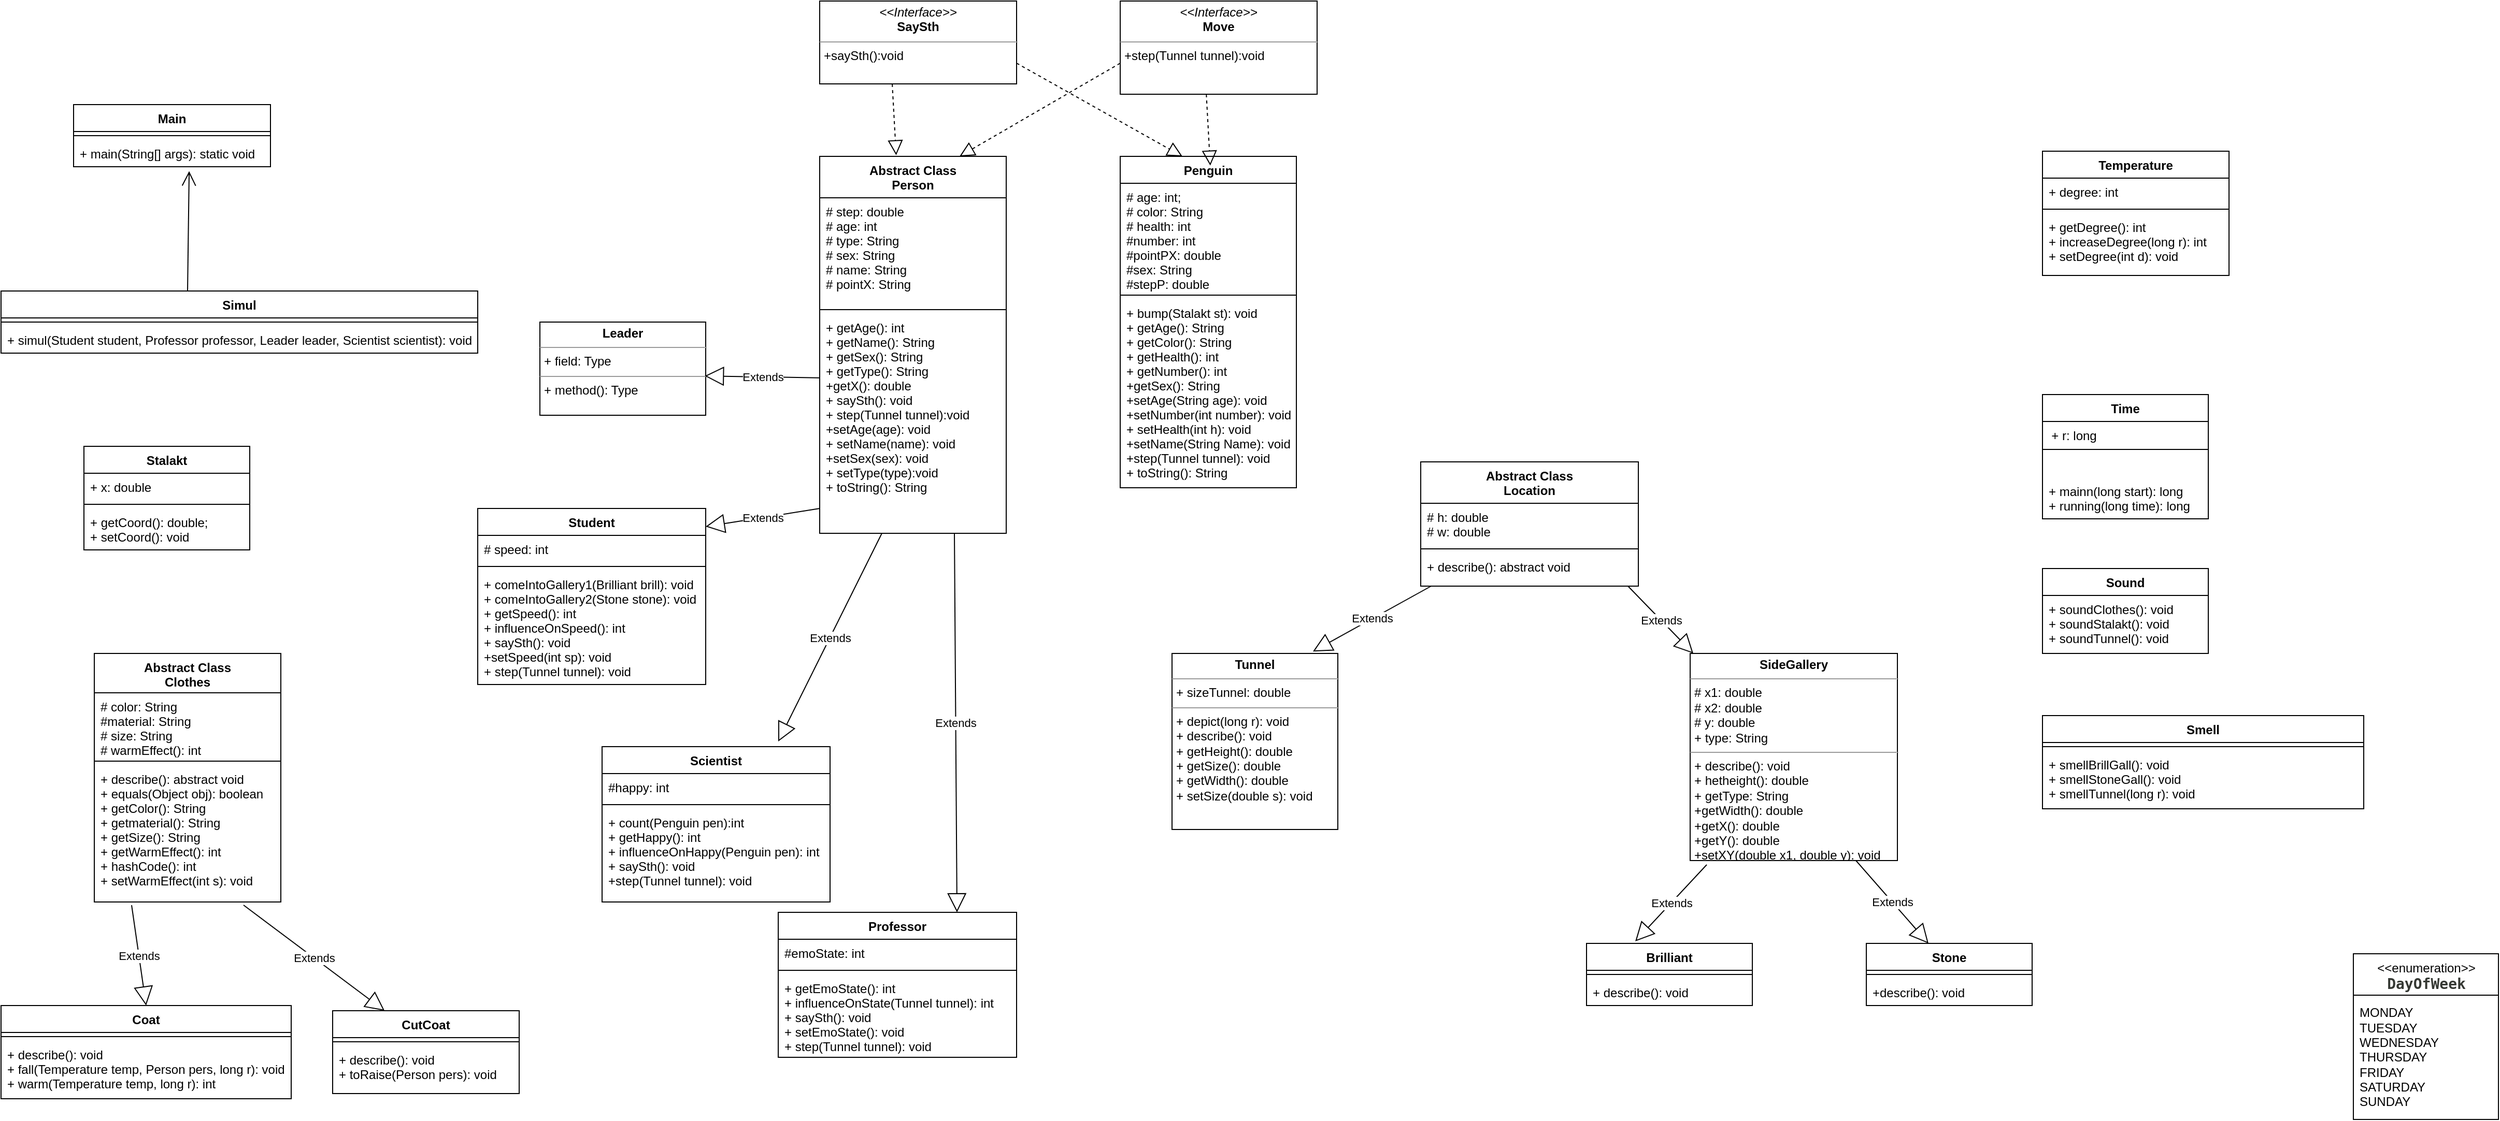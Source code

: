 <mxfile version="14.1.8" type="github">
  <diagram id="C5RBs43oDa-KdzZeNtuy" name="Page-1">
    <mxGraphModel dx="1745" dy="934" grid="1" gridSize="10" guides="1" tooltips="1" connect="1" arrows="1" fold="1" page="1" pageScale="1" pageWidth="827" pageHeight="1169" math="0" shadow="0">
      <root>
        <mxCell id="WIyWlLk6GJQsqaUBKTNV-0" />
        <mxCell id="WIyWlLk6GJQsqaUBKTNV-1" parent="WIyWlLk6GJQsqaUBKTNV-0" />
        <mxCell id="TMaaybb_ajbuhBKk-Kvd-0" value="&lt;p style=&quot;margin: 0px ; margin-top: 4px ; text-align: center&quot;&gt;&lt;i&gt;&amp;lt;&amp;lt;Interface&amp;gt;&amp;gt;&lt;/i&gt;&lt;br&gt;&lt;b&gt;Move&lt;/b&gt;&lt;/p&gt;&lt;hr size=&quot;1&quot;&gt;&lt;p style=&quot;margin: 0px ; margin-left: 4px&quot;&gt;&lt;span&gt;+step(Tunnel tunnel):void&lt;/span&gt;&lt;br&gt;&lt;/p&gt;" style="verticalAlign=top;align=left;overflow=fill;fontSize=12;fontFamily=Helvetica;html=1;" vertex="1" parent="WIyWlLk6GJQsqaUBKTNV-1">
          <mxGeometry x="1090" y="10" width="190" height="90" as="geometry" />
        </mxCell>
        <mxCell id="TMaaybb_ajbuhBKk-Kvd-1" value="&lt;p style=&quot;margin: 0px ; margin-top: 4px ; text-align: center&quot;&gt;&lt;i&gt;&amp;lt;&amp;lt;Interface&amp;gt;&amp;gt;&lt;/i&gt;&lt;br&gt;&lt;b&gt;SaySth&lt;/b&gt;&lt;/p&gt;&lt;hr size=&quot;1&quot;&gt;&lt;p style=&quot;margin: 0px ; margin-left: 4px&quot;&gt;+saySth():void&lt;/p&gt;" style="verticalAlign=top;align=left;overflow=fill;fontSize=12;fontFamily=Helvetica;html=1;" vertex="1" parent="WIyWlLk6GJQsqaUBKTNV-1">
          <mxGeometry x="800" y="10" width="190" height="80" as="geometry" />
        </mxCell>
        <mxCell id="TMaaybb_ajbuhBKk-Kvd-4" value="&lt;p style=&quot;margin: 0px ; margin-top: 4px ; text-align: center&quot;&gt;&lt;b&gt;Leader&lt;/b&gt;&lt;/p&gt;&lt;hr size=&quot;1&quot;&gt;&lt;p style=&quot;margin: 0px ; margin-left: 4px&quot;&gt;+ field: Type&lt;/p&gt;&lt;hr size=&quot;1&quot;&gt;&lt;p style=&quot;margin: 0px ; margin-left: 4px&quot;&gt;+ method(): Type&lt;/p&gt;" style="verticalAlign=top;align=left;overflow=fill;fontSize=12;fontFamily=Helvetica;html=1;" vertex="1" parent="WIyWlLk6GJQsqaUBKTNV-1">
          <mxGeometry x="530" y="320" width="160" height="90" as="geometry" />
        </mxCell>
        <mxCell id="TMaaybb_ajbuhBKk-Kvd-16" value="&lt;p style=&quot;margin: 0px ; margin-top: 4px ; text-align: center&quot;&gt;&lt;b&gt;Tunnel&lt;/b&gt;&lt;/p&gt;&lt;hr size=&quot;1&quot;&gt;&lt;p style=&quot;margin: 0px ; margin-left: 4px&quot;&gt;+ sizeTunnel: double&lt;/p&gt;&lt;hr size=&quot;1&quot;&gt;&lt;p style=&quot;margin: 0px ; margin-left: 4px&quot;&gt;+ depict(long r): void&lt;/p&gt;&lt;p style=&quot;margin: 0px ; margin-left: 4px&quot;&gt;+ describe(): void&lt;/p&gt;&lt;p style=&quot;margin: 0px ; margin-left: 4px&quot;&gt;+ getHeight(): double&lt;/p&gt;&lt;p style=&quot;margin: 0px ; margin-left: 4px&quot;&gt;+ getSize(): double&lt;/p&gt;&lt;p style=&quot;margin: 0px ; margin-left: 4px&quot;&gt;+ getWidth(): double&lt;/p&gt;&lt;p style=&quot;margin: 0px ; margin-left: 4px&quot;&gt;+ setSize(double s): void&lt;/p&gt;&lt;p style=&quot;margin: 0px ; margin-left: 4px&quot;&gt;&lt;br&gt;&lt;/p&gt;" style="verticalAlign=top;align=left;overflow=fill;fontSize=12;fontFamily=Helvetica;html=1;" vertex="1" parent="WIyWlLk6GJQsqaUBKTNV-1">
          <mxGeometry x="1140" y="640" width="160" height="170" as="geometry" />
        </mxCell>
        <mxCell id="TMaaybb_ajbuhBKk-Kvd-17" value="&lt;p style=&quot;margin: 0px ; margin-top: 4px ; text-align: center&quot;&gt;&lt;b&gt;SideGallery&lt;/b&gt;&lt;/p&gt;&lt;hr size=&quot;1&quot;&gt;&lt;p style=&quot;margin: 0px ; margin-left: 4px&quot;&gt;# x1: double&lt;br style=&quot;padding: 0px ; margin: 0px&quot;&gt;# x2: double&lt;br style=&quot;padding: 0px ; margin: 0px&quot;&gt;# y: double&lt;br style=&quot;padding: 0px ; margin: 0px&quot;&gt;+ type: String&lt;br&gt;&lt;/p&gt;&lt;hr size=&quot;1&quot;&gt;&lt;p style=&quot;margin: 0px ; margin-left: 4px&quot;&gt;+ describe(): void&lt;/p&gt;&lt;p style=&quot;margin: 0px ; margin-left: 4px&quot;&gt;+ hetheight(): double&lt;/p&gt;&lt;p style=&quot;margin: 0px ; margin-left: 4px&quot;&gt;+ getType: String&lt;/p&gt;&lt;p style=&quot;margin: 0px ; margin-left: 4px&quot;&gt;+getWidth(): double&lt;/p&gt;&lt;p style=&quot;margin: 0px ; margin-left: 4px&quot;&gt;+getX(): double&lt;/p&gt;&lt;p style=&quot;margin: 0px ; margin-left: 4px&quot;&gt;+getY(): double&lt;/p&gt;&lt;p style=&quot;margin: 0px ; margin-left: 4px&quot;&gt;+setXY(double x1, double y): void&lt;/p&gt;" style="verticalAlign=top;align=left;overflow=fill;fontSize=12;fontFamily=Helvetica;html=1;" vertex="1" parent="WIyWlLk6GJQsqaUBKTNV-1">
          <mxGeometry x="1640" y="640" width="200" height="200" as="geometry" />
        </mxCell>
        <mxCell id="TMaaybb_ajbuhBKk-Kvd-28" value="&amp;lt;&amp;lt;enumeration&amp;gt;&amp;gt;&lt;br&gt;&lt;span style=&quot;background-color: rgb(255 , 255 , 255) ; color: rgb(53 , 56 , 51) ; font-family: &amp;#34;dejavu sans mono&amp;#34; , monospace ; font-size: 14px ; font-weight: bold ; text-align: left&quot;&gt;DayOfWeek&lt;/span&gt;" style="swimlane;fontStyle=0;align=center;verticalAlign=top;childLayout=stackLayout;horizontal=1;startSize=40;horizontalStack=0;resizeParent=1;resizeParentMax=0;resizeLast=0;collapsible=0;marginBottom=0;html=1;" vertex="1" parent="WIyWlLk6GJQsqaUBKTNV-1">
          <mxGeometry x="2280" y="930" width="140" height="160" as="geometry" />
        </mxCell>
        <mxCell id="TMaaybb_ajbuhBKk-Kvd-29" value="MONDAY&lt;br&gt;TUESDAY&lt;br&gt;WEDNESDAY&lt;br&gt;THURSDAY&lt;br&gt;FRIDAY&lt;br&gt;SATURDAY&lt;br&gt;SUNDAY" style="text;html=1;strokeColor=none;fillColor=none;align=left;verticalAlign=middle;spacingLeft=4;spacingRight=4;overflow=hidden;rotatable=0;points=[[0,0.5],[1,0.5]];portConstraint=eastwest;" vertex="1" parent="TMaaybb_ajbuhBKk-Kvd-28">
          <mxGeometry y="40" width="140" height="120" as="geometry" />
        </mxCell>
        <mxCell id="TMaaybb_ajbuhBKk-Kvd-30" value="Temperature" style="swimlane;fontStyle=1;align=center;verticalAlign=top;childLayout=stackLayout;horizontal=1;startSize=26;horizontalStack=0;resizeParent=1;resizeParentMax=0;resizeLast=0;collapsible=1;marginBottom=0;" vertex="1" parent="WIyWlLk6GJQsqaUBKTNV-1">
          <mxGeometry x="1980" y="155" width="180" height="120" as="geometry" />
        </mxCell>
        <mxCell id="TMaaybb_ajbuhBKk-Kvd-31" value="+ degree: int" style="text;strokeColor=none;fillColor=none;align=left;verticalAlign=top;spacingLeft=4;spacingRight=4;overflow=hidden;rotatable=0;points=[[0,0.5],[1,0.5]];portConstraint=eastwest;" vertex="1" parent="TMaaybb_ajbuhBKk-Kvd-30">
          <mxGeometry y="26" width="180" height="26" as="geometry" />
        </mxCell>
        <mxCell id="TMaaybb_ajbuhBKk-Kvd-32" value="" style="line;strokeWidth=1;fillColor=none;align=left;verticalAlign=middle;spacingTop=-1;spacingLeft=3;spacingRight=3;rotatable=0;labelPosition=right;points=[];portConstraint=eastwest;" vertex="1" parent="TMaaybb_ajbuhBKk-Kvd-30">
          <mxGeometry y="52" width="180" height="8" as="geometry" />
        </mxCell>
        <mxCell id="TMaaybb_ajbuhBKk-Kvd-33" value="+ getDegree(): int&#xa;+ increaseDegree(long r): int&#xa;+ setDegree(int d): void" style="text;strokeColor=none;fillColor=none;align=left;verticalAlign=top;spacingLeft=4;spacingRight=4;overflow=hidden;rotatable=0;points=[[0,0.5],[1,0.5]];portConstraint=eastwest;" vertex="1" parent="TMaaybb_ajbuhBKk-Kvd-30">
          <mxGeometry y="60" width="180" height="60" as="geometry" />
        </mxCell>
        <mxCell id="TMaaybb_ajbuhBKk-Kvd-34" value="Time" style="swimlane;fontStyle=1;align=center;verticalAlign=top;childLayout=stackLayout;horizontal=1;startSize=26;horizontalStack=0;resizeParent=1;resizeParentMax=0;resizeLast=0;collapsible=1;marginBottom=0;" vertex="1" parent="WIyWlLk6GJQsqaUBKTNV-1">
          <mxGeometry x="1980" y="390" width="160" height="120" as="geometry" />
        </mxCell>
        <mxCell id="TMaaybb_ajbuhBKk-Kvd-35" value="" style="line;strokeWidth=1;fillColor=none;align=left;verticalAlign=middle;spacingTop=-1;spacingLeft=3;spacingRight=3;rotatable=0;labelPosition=right;points=[];portConstraint=eastwest;" vertex="1" parent="TMaaybb_ajbuhBKk-Kvd-34">
          <mxGeometry y="26" width="160" height="54" as="geometry" />
        </mxCell>
        <mxCell id="TMaaybb_ajbuhBKk-Kvd-36" value="+ mainn(long start): long&#xa;+ running(long time): long" style="text;strokeColor=none;fillColor=none;align=left;verticalAlign=top;spacingLeft=4;spacingRight=4;overflow=hidden;rotatable=0;points=[[0,0.5],[1,0.5]];portConstraint=eastwest;" vertex="1" parent="TMaaybb_ajbuhBKk-Kvd-34">
          <mxGeometry y="80" width="160" height="40" as="geometry" />
        </mxCell>
        <mxCell id="TMaaybb_ajbuhBKk-Kvd-37" value="+ r: long" style="text;html=1;align=center;verticalAlign=middle;resizable=0;points=[];autosize=1;" vertex="1" parent="WIyWlLk6GJQsqaUBKTNV-1">
          <mxGeometry x="1980" y="420" width="60" height="20" as="geometry" />
        </mxCell>
        <mxCell id="TMaaybb_ajbuhBKk-Kvd-38" value="Sound" style="swimlane;fontStyle=1;align=center;verticalAlign=top;childLayout=stackLayout;horizontal=1;startSize=26;horizontalStack=0;resizeParent=1;resizeParentMax=0;resizeLast=0;collapsible=1;marginBottom=0;" vertex="1" parent="WIyWlLk6GJQsqaUBKTNV-1">
          <mxGeometry x="1980" y="558" width="160" height="82" as="geometry" />
        </mxCell>
        <mxCell id="TMaaybb_ajbuhBKk-Kvd-39" value="+ soundClothes(): void&#xa;+ soundStalakt(): void&#xa;+ soundTunnel(): void" style="text;strokeColor=none;fillColor=none;align=left;verticalAlign=top;spacingLeft=4;spacingRight=4;overflow=hidden;rotatable=0;points=[[0,0.5],[1,0.5]];portConstraint=eastwest;" vertex="1" parent="TMaaybb_ajbuhBKk-Kvd-38">
          <mxGeometry y="26" width="160" height="56" as="geometry" />
        </mxCell>
        <mxCell id="TMaaybb_ajbuhBKk-Kvd-40" value="Smell" style="swimlane;fontStyle=1;align=center;verticalAlign=top;childLayout=stackLayout;horizontal=1;startSize=26;horizontalStack=0;resizeParent=1;resizeParentMax=0;resizeLast=0;collapsible=1;marginBottom=0;" vertex="1" parent="WIyWlLk6GJQsqaUBKTNV-1">
          <mxGeometry x="1980" y="700" width="310" height="90" as="geometry" />
        </mxCell>
        <mxCell id="TMaaybb_ajbuhBKk-Kvd-41" value="" style="line;strokeWidth=1;fillColor=none;align=left;verticalAlign=middle;spacingTop=-1;spacingLeft=3;spacingRight=3;rotatable=0;labelPosition=right;points=[];portConstraint=eastwest;" vertex="1" parent="TMaaybb_ajbuhBKk-Kvd-40">
          <mxGeometry y="26" width="310" height="8" as="geometry" />
        </mxCell>
        <mxCell id="TMaaybb_ajbuhBKk-Kvd-42" value="+ smellBrillGall(): void&#xa;+ smellStoneGall(): void&#xa;+ smellTunnel(long r): void" style="text;strokeColor=none;fillColor=none;align=left;verticalAlign=top;spacingLeft=4;spacingRight=4;overflow=hidden;rotatable=0;points=[[0,0.5],[1,0.5]];portConstraint=eastwest;" vertex="1" parent="TMaaybb_ajbuhBKk-Kvd-40">
          <mxGeometry y="34" width="310" height="56" as="geometry" />
        </mxCell>
        <mxCell id="TMaaybb_ajbuhBKk-Kvd-43" value="Main" style="swimlane;fontStyle=1;align=center;verticalAlign=top;childLayout=stackLayout;horizontal=1;startSize=26;horizontalStack=0;resizeParent=1;resizeParentMax=0;resizeLast=0;collapsible=1;marginBottom=0;" vertex="1" parent="WIyWlLk6GJQsqaUBKTNV-1">
          <mxGeometry x="80" y="110" width="190" height="60" as="geometry" />
        </mxCell>
        <mxCell id="TMaaybb_ajbuhBKk-Kvd-44" value="" style="line;strokeWidth=1;fillColor=none;align=left;verticalAlign=middle;spacingTop=-1;spacingLeft=3;spacingRight=3;rotatable=0;labelPosition=right;points=[];portConstraint=eastwest;" vertex="1" parent="TMaaybb_ajbuhBKk-Kvd-43">
          <mxGeometry y="26" width="190" height="8" as="geometry" />
        </mxCell>
        <mxCell id="TMaaybb_ajbuhBKk-Kvd-45" value="+ main(String[] args): static void" style="text;strokeColor=none;fillColor=none;align=left;verticalAlign=top;spacingLeft=4;spacingRight=4;overflow=hidden;rotatable=0;points=[[0,0.5],[1,0.5]];portConstraint=eastwest;" vertex="1" parent="TMaaybb_ajbuhBKk-Kvd-43">
          <mxGeometry y="34" width="190" height="26" as="geometry" />
        </mxCell>
        <mxCell id="TMaaybb_ajbuhBKk-Kvd-58" value="Abstract Class&#xa;Clothes" style="swimlane;fontStyle=1;align=center;verticalAlign=top;childLayout=stackLayout;horizontal=1;startSize=38;horizontalStack=0;resizeParent=1;resizeParentMax=0;resizeLast=0;collapsible=1;marginBottom=0;" vertex="1" parent="WIyWlLk6GJQsqaUBKTNV-1">
          <mxGeometry x="100" y="640" width="180" height="240" as="geometry" />
        </mxCell>
        <mxCell id="TMaaybb_ajbuhBKk-Kvd-59" value="# color: String&#xa;#material: String&#xa;# size: String&#xa;# warmEffect(): int" style="text;strokeColor=none;fillColor=none;align=left;verticalAlign=top;spacingLeft=4;spacingRight=4;overflow=hidden;rotatable=0;points=[[0,0.5],[1,0.5]];portConstraint=eastwest;" vertex="1" parent="TMaaybb_ajbuhBKk-Kvd-58">
          <mxGeometry y="38" width="180" height="62" as="geometry" />
        </mxCell>
        <mxCell id="TMaaybb_ajbuhBKk-Kvd-60" value="" style="line;strokeWidth=1;fillColor=none;align=left;verticalAlign=middle;spacingTop=-1;spacingLeft=3;spacingRight=3;rotatable=0;labelPosition=right;points=[];portConstraint=eastwest;" vertex="1" parent="TMaaybb_ajbuhBKk-Kvd-58">
          <mxGeometry y="100" width="180" height="8" as="geometry" />
        </mxCell>
        <mxCell id="TMaaybb_ajbuhBKk-Kvd-61" value="+ describe(): abstract void&#xa;+ equals(Object obj): boolean&#xa;+ getColor(): String&#xa;+ getmaterial(): String&#xa;+ getSize(): String&#xa;+ getWarmEffect(): int&#xa;+ hashCode(): int&#xa;+ setWarmEffect(int s): void" style="text;strokeColor=none;fillColor=none;align=left;verticalAlign=top;spacingLeft=4;spacingRight=4;overflow=hidden;rotatable=0;points=[[0,0.5],[1,0.5]];portConstraint=eastwest;" vertex="1" parent="TMaaybb_ajbuhBKk-Kvd-58">
          <mxGeometry y="108" width="180" height="132" as="geometry" />
        </mxCell>
        <mxCell id="TMaaybb_ajbuhBKk-Kvd-63" value="Coat" style="swimlane;fontStyle=1;align=center;verticalAlign=top;childLayout=stackLayout;horizontal=1;startSize=26;horizontalStack=0;resizeParent=1;resizeParentMax=0;resizeLast=0;collapsible=1;marginBottom=0;" vertex="1" parent="WIyWlLk6GJQsqaUBKTNV-1">
          <mxGeometry x="10" y="980" width="280" height="90" as="geometry" />
        </mxCell>
        <mxCell id="TMaaybb_ajbuhBKk-Kvd-64" value="" style="line;strokeWidth=1;fillColor=none;align=left;verticalAlign=middle;spacingTop=-1;spacingLeft=3;spacingRight=3;rotatable=0;labelPosition=right;points=[];portConstraint=eastwest;" vertex="1" parent="TMaaybb_ajbuhBKk-Kvd-63">
          <mxGeometry y="26" width="280" height="8" as="geometry" />
        </mxCell>
        <mxCell id="TMaaybb_ajbuhBKk-Kvd-65" value="+ describe(): void&#xa;+ fall(Temperature temp, Person pers, long r): void&#xa;+ warm(Temperature temp, long r): int" style="text;strokeColor=none;fillColor=none;align=left;verticalAlign=top;spacingLeft=4;spacingRight=4;overflow=hidden;rotatable=0;points=[[0,0.5],[1,0.5]];portConstraint=eastwest;" vertex="1" parent="TMaaybb_ajbuhBKk-Kvd-63">
          <mxGeometry y="34" width="280" height="56" as="geometry" />
        </mxCell>
        <mxCell id="TMaaybb_ajbuhBKk-Kvd-66" value="CutCoat" style="swimlane;fontStyle=1;align=center;verticalAlign=top;childLayout=stackLayout;horizontal=1;startSize=26;horizontalStack=0;resizeParent=1;resizeParentMax=0;resizeLast=0;collapsible=1;marginBottom=0;" vertex="1" parent="WIyWlLk6GJQsqaUBKTNV-1">
          <mxGeometry x="330" y="985" width="180" height="80" as="geometry" />
        </mxCell>
        <mxCell id="TMaaybb_ajbuhBKk-Kvd-67" value="" style="line;strokeWidth=1;fillColor=none;align=left;verticalAlign=middle;spacingTop=-1;spacingLeft=3;spacingRight=3;rotatable=0;labelPosition=right;points=[];portConstraint=eastwest;" vertex="1" parent="TMaaybb_ajbuhBKk-Kvd-66">
          <mxGeometry y="26" width="180" height="8" as="geometry" />
        </mxCell>
        <mxCell id="TMaaybb_ajbuhBKk-Kvd-68" value="+ describe(): void&#xa;+ toRaise(Person pers): void" style="text;strokeColor=none;fillColor=none;align=left;verticalAlign=top;spacingLeft=4;spacingRight=4;overflow=hidden;rotatable=0;points=[[0,0.5],[1,0.5]];portConstraint=eastwest;" vertex="1" parent="TMaaybb_ajbuhBKk-Kvd-66">
          <mxGeometry y="34" width="180" height="46" as="geometry" />
        </mxCell>
        <mxCell id="TMaaybb_ajbuhBKk-Kvd-69" value="Extends" style="endArrow=block;endSize=16;endFill=0;html=1;entryX=0.897;entryY=0.004;entryDx=0;entryDy=0;entryPerimeter=0;exitX=0.8;exitY=1.023;exitDx=0;exitDy=0;exitPerimeter=0;" edge="1" parent="WIyWlLk6GJQsqaUBKTNV-1" source="TMaaybb_ajbuhBKk-Kvd-61">
          <mxGeometry width="160" relative="1" as="geometry">
            <mxPoint x="380" y="894.64" as="sourcePoint" />
            <mxPoint x="380.13" y="985" as="targetPoint" />
          </mxGeometry>
        </mxCell>
        <mxCell id="TMaaybb_ajbuhBKk-Kvd-62" value="Extends" style="endArrow=block;endSize=16;endFill=0;html=1;entryX=0.5;entryY=0;entryDx=0;entryDy=0;exitX=0.2;exitY=1.023;exitDx=0;exitDy=0;exitPerimeter=0;" edge="1" parent="WIyWlLk6GJQsqaUBKTNV-1" target="TMaaybb_ajbuhBKk-Kvd-63" source="TMaaybb_ajbuhBKk-Kvd-61">
          <mxGeometry width="160" relative="1" as="geometry">
            <mxPoint x="120" y="880" as="sourcePoint" />
            <mxPoint x="280" y="880" as="targetPoint" />
            <Array as="points" />
          </mxGeometry>
        </mxCell>
        <mxCell id="TMaaybb_ajbuhBKk-Kvd-70" value="Abstract Class&#xa;Location" style="swimlane;fontStyle=1;align=center;verticalAlign=top;childLayout=stackLayout;horizontal=1;startSize=40;horizontalStack=0;resizeParent=1;resizeParentMax=0;resizeLast=0;collapsible=1;marginBottom=0;" vertex="1" parent="WIyWlLk6GJQsqaUBKTNV-1">
          <mxGeometry x="1380" y="455" width="210" height="120" as="geometry" />
        </mxCell>
        <mxCell id="TMaaybb_ajbuhBKk-Kvd-71" value="# h: double&#xa;# w: double" style="text;strokeColor=none;fillColor=none;align=left;verticalAlign=top;spacingLeft=4;spacingRight=4;overflow=hidden;rotatable=0;points=[[0,0.5],[1,0.5]];portConstraint=eastwest;" vertex="1" parent="TMaaybb_ajbuhBKk-Kvd-70">
          <mxGeometry y="40" width="210" height="40" as="geometry" />
        </mxCell>
        <mxCell id="TMaaybb_ajbuhBKk-Kvd-72" value="" style="line;strokeWidth=1;fillColor=none;align=left;verticalAlign=middle;spacingTop=-1;spacingLeft=3;spacingRight=3;rotatable=0;labelPosition=right;points=[];portConstraint=eastwest;" vertex="1" parent="TMaaybb_ajbuhBKk-Kvd-70">
          <mxGeometry y="80" width="210" height="8" as="geometry" />
        </mxCell>
        <mxCell id="TMaaybb_ajbuhBKk-Kvd-73" value="+ describe(): abstract void&#xa;" style="text;strokeColor=none;fillColor=none;align=left;verticalAlign=top;spacingLeft=4;spacingRight=4;overflow=hidden;rotatable=0;points=[[0,0.5],[1,0.5]];portConstraint=eastwest;" vertex="1" parent="TMaaybb_ajbuhBKk-Kvd-70">
          <mxGeometry y="88" width="210" height="32" as="geometry" />
        </mxCell>
        <mxCell id="TMaaybb_ajbuhBKk-Kvd-75" value="Extends" style="endArrow=block;endSize=16;endFill=0;html=1;" edge="1" parent="WIyWlLk6GJQsqaUBKTNV-1" target="TMaaybb_ajbuhBKk-Kvd-17">
          <mxGeometry width="160" relative="1" as="geometry">
            <mxPoint x="1580" y="575.0" as="sourcePoint" />
            <mxPoint x="1640" y="691.67" as="targetPoint" />
          </mxGeometry>
        </mxCell>
        <mxCell id="TMaaybb_ajbuhBKk-Kvd-74" value="Extends" style="endArrow=block;endSize=16;endFill=0;html=1;entryX=0.85;entryY=-0.011;entryDx=0;entryDy=0;entryPerimeter=0;" edge="1" parent="WIyWlLk6GJQsqaUBKTNV-1" target="TMaaybb_ajbuhBKk-Kvd-16">
          <mxGeometry width="160" relative="1" as="geometry">
            <mxPoint x="1390" y="575" as="sourcePoint" />
            <mxPoint x="1390" y="716.67" as="targetPoint" />
          </mxGeometry>
        </mxCell>
        <mxCell id="TMaaybb_ajbuhBKk-Kvd-80" value="Stone" style="swimlane;fontStyle=1;align=center;verticalAlign=top;childLayout=stackLayout;horizontal=1;startSize=26;horizontalStack=0;resizeParent=1;resizeParentMax=0;resizeLast=0;collapsible=1;marginBottom=0;" vertex="1" parent="WIyWlLk6GJQsqaUBKTNV-1">
          <mxGeometry x="1810" y="920" width="160" height="60" as="geometry" />
        </mxCell>
        <mxCell id="TMaaybb_ajbuhBKk-Kvd-81" value="" style="line;strokeWidth=1;fillColor=none;align=left;verticalAlign=middle;spacingTop=-1;spacingLeft=3;spacingRight=3;rotatable=0;labelPosition=right;points=[];portConstraint=eastwest;" vertex="1" parent="TMaaybb_ajbuhBKk-Kvd-80">
          <mxGeometry y="26" width="160" height="8" as="geometry" />
        </mxCell>
        <mxCell id="TMaaybb_ajbuhBKk-Kvd-82" value="+describe(): void" style="text;strokeColor=none;fillColor=none;align=left;verticalAlign=top;spacingLeft=4;spacingRight=4;overflow=hidden;rotatable=0;points=[[0,0.5],[1,0.5]];portConstraint=eastwest;" vertex="1" parent="TMaaybb_ajbuhBKk-Kvd-80">
          <mxGeometry y="34" width="160" height="26" as="geometry" />
        </mxCell>
        <mxCell id="TMaaybb_ajbuhBKk-Kvd-83" value="Brilliant" style="swimlane;fontStyle=1;align=center;verticalAlign=top;childLayout=stackLayout;horizontal=1;startSize=26;horizontalStack=0;resizeParent=1;resizeParentMax=0;resizeLast=0;collapsible=1;marginBottom=0;" vertex="1" parent="WIyWlLk6GJQsqaUBKTNV-1">
          <mxGeometry x="1540" y="920" width="160" height="60" as="geometry" />
        </mxCell>
        <mxCell id="TMaaybb_ajbuhBKk-Kvd-84" value="" style="line;strokeWidth=1;fillColor=none;align=left;verticalAlign=middle;spacingTop=-1;spacingLeft=3;spacingRight=3;rotatable=0;labelPosition=right;points=[];portConstraint=eastwest;" vertex="1" parent="TMaaybb_ajbuhBKk-Kvd-83">
          <mxGeometry y="26" width="160" height="8" as="geometry" />
        </mxCell>
        <mxCell id="TMaaybb_ajbuhBKk-Kvd-85" value="+ describe(): void" style="text;strokeColor=none;fillColor=none;align=left;verticalAlign=top;spacingLeft=4;spacingRight=4;overflow=hidden;rotatable=0;points=[[0,0.5],[1,0.5]];portConstraint=eastwest;" vertex="1" parent="TMaaybb_ajbuhBKk-Kvd-83">
          <mxGeometry y="34" width="160" height="26" as="geometry" />
        </mxCell>
        <mxCell id="TMaaybb_ajbuhBKk-Kvd-86" value="Extends" style="endArrow=block;endSize=16;endFill=0;html=1;entryX=0.375;entryY=0;entryDx=0;entryDy=0;entryPerimeter=0;" edge="1" parent="WIyWlLk6GJQsqaUBKTNV-1" target="TMaaybb_ajbuhBKk-Kvd-80">
          <mxGeometry width="160" relative="1" as="geometry">
            <mxPoint x="1800" y="840" as="sourcePoint" />
            <mxPoint x="1863.03" y="905" as="targetPoint" />
          </mxGeometry>
        </mxCell>
        <mxCell id="TMaaybb_ajbuhBKk-Kvd-87" value="Extends" style="endArrow=block;endSize=16;endFill=0;html=1;entryX=0.294;entryY=-0.033;entryDx=0;entryDy=0;entryPerimeter=0;exitX=0.08;exitY=1.02;exitDx=0;exitDy=0;exitPerimeter=0;" edge="1" parent="WIyWlLk6GJQsqaUBKTNV-1" source="TMaaybb_ajbuhBKk-Kvd-17" target="TMaaybb_ajbuhBKk-Kvd-83">
          <mxGeometry width="160" relative="1" as="geometry">
            <mxPoint x="1694" y="840" as="sourcePoint" />
            <mxPoint x="1580" y="903.13" as="targetPoint" />
          </mxGeometry>
        </mxCell>
        <mxCell id="TMaaybb_ajbuhBKk-Kvd-88" value="Stalakt" style="swimlane;fontStyle=1;align=center;verticalAlign=top;childLayout=stackLayout;horizontal=1;startSize=26;horizontalStack=0;resizeParent=1;resizeParentMax=0;resizeLast=0;collapsible=1;marginBottom=0;" vertex="1" parent="WIyWlLk6GJQsqaUBKTNV-1">
          <mxGeometry x="90" y="440" width="160" height="100" as="geometry" />
        </mxCell>
        <mxCell id="TMaaybb_ajbuhBKk-Kvd-89" value="+ x: double" style="text;strokeColor=none;fillColor=none;align=left;verticalAlign=top;spacingLeft=4;spacingRight=4;overflow=hidden;rotatable=0;points=[[0,0.5],[1,0.5]];portConstraint=eastwest;" vertex="1" parent="TMaaybb_ajbuhBKk-Kvd-88">
          <mxGeometry y="26" width="160" height="26" as="geometry" />
        </mxCell>
        <mxCell id="TMaaybb_ajbuhBKk-Kvd-90" value="" style="line;strokeWidth=1;fillColor=none;align=left;verticalAlign=middle;spacingTop=-1;spacingLeft=3;spacingRight=3;rotatable=0;labelPosition=right;points=[];portConstraint=eastwest;" vertex="1" parent="TMaaybb_ajbuhBKk-Kvd-88">
          <mxGeometry y="52" width="160" height="8" as="geometry" />
        </mxCell>
        <mxCell id="TMaaybb_ajbuhBKk-Kvd-91" value="+ getCoord(): double;&#xa;+ setCoord(): void" style="text;strokeColor=none;fillColor=none;align=left;verticalAlign=top;spacingLeft=4;spacingRight=4;overflow=hidden;rotatable=0;points=[[0,0.5],[1,0.5]];portConstraint=eastwest;" vertex="1" parent="TMaaybb_ajbuhBKk-Kvd-88">
          <mxGeometry y="60" width="160" height="40" as="geometry" />
        </mxCell>
        <mxCell id="TMaaybb_ajbuhBKk-Kvd-92" value="Simul" style="swimlane;fontStyle=1;align=center;verticalAlign=top;childLayout=stackLayout;horizontal=1;startSize=26;horizontalStack=0;resizeParent=1;resizeParentMax=0;resizeLast=0;collapsible=1;marginBottom=0;" vertex="1" parent="WIyWlLk6GJQsqaUBKTNV-1">
          <mxGeometry x="10" y="290" width="460" height="60" as="geometry" />
        </mxCell>
        <mxCell id="TMaaybb_ajbuhBKk-Kvd-93" value="" style="line;strokeWidth=1;fillColor=none;align=left;verticalAlign=middle;spacingTop=-1;spacingLeft=3;spacingRight=3;rotatable=0;labelPosition=right;points=[];portConstraint=eastwest;" vertex="1" parent="TMaaybb_ajbuhBKk-Kvd-92">
          <mxGeometry y="26" width="460" height="8" as="geometry" />
        </mxCell>
        <mxCell id="TMaaybb_ajbuhBKk-Kvd-94" value="+ simul(Student student, Professor professor, Leader leader, Scientist scientist): void" style="text;strokeColor=none;fillColor=none;align=left;verticalAlign=top;spacingLeft=4;spacingRight=4;overflow=hidden;rotatable=0;points=[[0,0.5],[1,0.5]];portConstraint=eastwest;" vertex="1" parent="TMaaybb_ajbuhBKk-Kvd-92">
          <mxGeometry y="34" width="460" height="26" as="geometry" />
        </mxCell>
        <mxCell id="TMaaybb_ajbuhBKk-Kvd-95" value="Abstract Class&#xa;Person" style="swimlane;fontStyle=1;align=center;verticalAlign=top;childLayout=stackLayout;horizontal=1;startSize=40;horizontalStack=0;resizeParent=1;resizeParentMax=0;resizeLast=0;collapsible=1;marginBottom=0;" vertex="1" parent="WIyWlLk6GJQsqaUBKTNV-1">
          <mxGeometry x="800" y="160" width="180" height="364" as="geometry" />
        </mxCell>
        <mxCell id="TMaaybb_ajbuhBKk-Kvd-96" value="# step: double&#xa;# age: int&#xa;# type: String&#xa;# sex: String&#xa;# name: String&#xa;# pointX: String" style="text;strokeColor=none;fillColor=none;align=left;verticalAlign=top;spacingLeft=4;spacingRight=4;overflow=hidden;rotatable=0;points=[[0,0.5],[1,0.5]];portConstraint=eastwest;" vertex="1" parent="TMaaybb_ajbuhBKk-Kvd-95">
          <mxGeometry y="40" width="180" height="104" as="geometry" />
        </mxCell>
        <mxCell id="TMaaybb_ajbuhBKk-Kvd-97" value="" style="line;strokeWidth=1;fillColor=none;align=left;verticalAlign=middle;spacingTop=-1;spacingLeft=3;spacingRight=3;rotatable=0;labelPosition=right;points=[];portConstraint=eastwest;" vertex="1" parent="TMaaybb_ajbuhBKk-Kvd-95">
          <mxGeometry y="144" width="180" height="8" as="geometry" />
        </mxCell>
        <mxCell id="TMaaybb_ajbuhBKk-Kvd-98" value="+ getAge(): int&#xa;+ getName(): String&#xa;+ getSex(): String&#xa;+ getType(): String&#xa;+getX(): double&#xa;+ saySth(): void&#xa;+ step(Tunnel tunnel):void&#xa;+setAge(age): void&#xa;+ setName(name): void&#xa;+setSex(sex): void&#xa;+ setType(type):void&#xa;+ toString(): String" style="text;strokeColor=none;fillColor=none;align=left;verticalAlign=top;spacingLeft=4;spacingRight=4;overflow=hidden;rotatable=0;points=[[0,0.5],[1,0.5]];portConstraint=eastwest;" vertex="1" parent="TMaaybb_ajbuhBKk-Kvd-95">
          <mxGeometry y="152" width="180" height="212" as="geometry" />
        </mxCell>
        <mxCell id="TMaaybb_ajbuhBKk-Kvd-100" value="Extends" style="endArrow=block;endSize=16;endFill=0;html=1;entryX=1;entryY=0.25;entryDx=0;entryDy=0;" edge="1" parent="TMaaybb_ajbuhBKk-Kvd-95">
          <mxGeometry width="160" relative="1" as="geometry">
            <mxPoint y="340" as="sourcePoint" />
            <mxPoint x="-110" y="357.5" as="targetPoint" />
          </mxGeometry>
        </mxCell>
        <mxCell id="TMaaybb_ajbuhBKk-Kvd-101" value="Penguin" style="swimlane;fontStyle=1;align=center;verticalAlign=top;childLayout=stackLayout;horizontal=1;startSize=26;horizontalStack=0;resizeParent=1;resizeParentMax=0;resizeLast=0;collapsible=1;marginBottom=0;" vertex="1" parent="WIyWlLk6GJQsqaUBKTNV-1">
          <mxGeometry x="1090" y="160" width="170" height="320" as="geometry" />
        </mxCell>
        <mxCell id="TMaaybb_ajbuhBKk-Kvd-102" value="# age: int;&#xa;# color: String&#xa;# health: int&#xa;#number: int&#xa;#pointPX: double&#xa;#sex: String&#xa;#stepP: double" style="text;strokeColor=none;fillColor=none;align=left;verticalAlign=top;spacingLeft=4;spacingRight=4;overflow=hidden;rotatable=0;points=[[0,0.5],[1,0.5]];portConstraint=eastwest;" vertex="1" parent="TMaaybb_ajbuhBKk-Kvd-101">
          <mxGeometry y="26" width="170" height="104" as="geometry" />
        </mxCell>
        <mxCell id="TMaaybb_ajbuhBKk-Kvd-103" value="" style="line;strokeWidth=1;fillColor=none;align=left;verticalAlign=middle;spacingTop=-1;spacingLeft=3;spacingRight=3;rotatable=0;labelPosition=right;points=[];portConstraint=eastwest;" vertex="1" parent="TMaaybb_ajbuhBKk-Kvd-101">
          <mxGeometry y="130" width="170" height="8" as="geometry" />
        </mxCell>
        <mxCell id="TMaaybb_ajbuhBKk-Kvd-104" value="+ bump(Stalakt st): void&#xa;+ getAge(): String&#xa;+ getColor(): String&#xa;+ getHealth(): int&#xa;+ getNumber(): int&#xa;+getSex(): String&#xa;+setAge(String age): void&#xa;+setNumber(int number): void&#xa;+ setHealth(int h): void&#xa;+setName(String Name): void&#xa;+step(Tunnel tunnel): void&#xa;+ toString(): String" style="text;strokeColor=none;fillColor=none;align=left;verticalAlign=top;spacingLeft=4;spacingRight=4;overflow=hidden;rotatable=0;points=[[0,0.5],[1,0.5]];portConstraint=eastwest;" vertex="1" parent="TMaaybb_ajbuhBKk-Kvd-101">
          <mxGeometry y="138" width="170" height="182" as="geometry" />
        </mxCell>
        <mxCell id="TMaaybb_ajbuhBKk-Kvd-99" value="Extends" style="endArrow=block;endSize=16;endFill=0;html=1;entryX=0.994;entryY=0.578;entryDx=0;entryDy=0;entryPerimeter=0;exitX=0;exitY=0.292;exitDx=0;exitDy=0;exitPerimeter=0;" edge="1" parent="WIyWlLk6GJQsqaUBKTNV-1" source="TMaaybb_ajbuhBKk-Kvd-98" target="TMaaybb_ajbuhBKk-Kvd-4">
          <mxGeometry width="160" relative="1" as="geometry">
            <mxPoint x="650" y="440" as="sourcePoint" />
            <mxPoint x="810" y="440" as="targetPoint" />
          </mxGeometry>
        </mxCell>
        <mxCell id="TMaaybb_ajbuhBKk-Kvd-106" value="Extends" style="endArrow=block;endSize=16;endFill=0;html=1;entryX=1;entryY=0.5;entryDx=0;entryDy=0;" edge="1" parent="WIyWlLk6GJQsqaUBKTNV-1">
          <mxGeometry width="160" relative="1" as="geometry">
            <mxPoint x="860" y="524" as="sourcePoint" />
            <mxPoint x="760" y="725" as="targetPoint" />
          </mxGeometry>
        </mxCell>
        <mxCell id="TMaaybb_ajbuhBKk-Kvd-107" value="Extends" style="endArrow=block;endSize=16;endFill=0;html=1;entryX=0.75;entryY=0;entryDx=0;entryDy=0;" edge="1" parent="WIyWlLk6GJQsqaUBKTNV-1" target="TMaaybb_ajbuhBKk-Kvd-108">
          <mxGeometry width="160" relative="1" as="geometry">
            <mxPoint x="930" y="524" as="sourcePoint" />
            <mxPoint x="760" y="885" as="targetPoint" />
          </mxGeometry>
        </mxCell>
        <mxCell id="TMaaybb_ajbuhBKk-Kvd-108" value="Professor" style="swimlane;fontStyle=1;align=center;verticalAlign=top;childLayout=stackLayout;horizontal=1;startSize=26;horizontalStack=0;resizeParent=1;resizeParentMax=0;resizeLast=0;collapsible=1;marginBottom=0;" vertex="1" parent="WIyWlLk6GJQsqaUBKTNV-1">
          <mxGeometry x="760" y="890" width="230" height="140" as="geometry" />
        </mxCell>
        <mxCell id="TMaaybb_ajbuhBKk-Kvd-109" value="#emoState: int" style="text;strokeColor=none;fillColor=none;align=left;verticalAlign=top;spacingLeft=4;spacingRight=4;overflow=hidden;rotatable=0;points=[[0,0.5],[1,0.5]];portConstraint=eastwest;" vertex="1" parent="TMaaybb_ajbuhBKk-Kvd-108">
          <mxGeometry y="26" width="230" height="26" as="geometry" />
        </mxCell>
        <mxCell id="TMaaybb_ajbuhBKk-Kvd-110" value="" style="line;strokeWidth=1;fillColor=none;align=left;verticalAlign=middle;spacingTop=-1;spacingLeft=3;spacingRight=3;rotatable=0;labelPosition=right;points=[];portConstraint=eastwest;" vertex="1" parent="TMaaybb_ajbuhBKk-Kvd-108">
          <mxGeometry y="52" width="230" height="8" as="geometry" />
        </mxCell>
        <mxCell id="TMaaybb_ajbuhBKk-Kvd-111" value="+ getEmoState(): int&#xa;+ influenceOnState(Tunnel tunnel): int&#xa;+ saySth(): void&#xa;+ setEmoState(): void&#xa;+ step(Tunnel tunnel): void" style="text;strokeColor=none;fillColor=none;align=left;verticalAlign=top;spacingLeft=4;spacingRight=4;overflow=hidden;rotatable=0;points=[[0,0.5],[1,0.5]];portConstraint=eastwest;" vertex="1" parent="TMaaybb_ajbuhBKk-Kvd-108">
          <mxGeometry y="60" width="230" height="80" as="geometry" />
        </mxCell>
        <mxCell id="TMaaybb_ajbuhBKk-Kvd-112" value="Scientist" style="swimlane;fontStyle=1;align=center;verticalAlign=top;childLayout=stackLayout;horizontal=1;startSize=26;horizontalStack=0;resizeParent=1;resizeParentMax=0;resizeLast=0;collapsible=1;marginBottom=0;" vertex="1" parent="WIyWlLk6GJQsqaUBKTNV-1">
          <mxGeometry x="590" y="730" width="220" height="150" as="geometry" />
        </mxCell>
        <mxCell id="TMaaybb_ajbuhBKk-Kvd-113" value="#happy: int" style="text;strokeColor=none;fillColor=none;align=left;verticalAlign=top;spacingLeft=4;spacingRight=4;overflow=hidden;rotatable=0;points=[[0,0.5],[1,0.5]];portConstraint=eastwest;" vertex="1" parent="TMaaybb_ajbuhBKk-Kvd-112">
          <mxGeometry y="26" width="220" height="26" as="geometry" />
        </mxCell>
        <mxCell id="TMaaybb_ajbuhBKk-Kvd-114" value="" style="line;strokeWidth=1;fillColor=none;align=left;verticalAlign=middle;spacingTop=-1;spacingLeft=3;spacingRight=3;rotatable=0;labelPosition=right;points=[];portConstraint=eastwest;" vertex="1" parent="TMaaybb_ajbuhBKk-Kvd-112">
          <mxGeometry y="52" width="220" height="8" as="geometry" />
        </mxCell>
        <mxCell id="TMaaybb_ajbuhBKk-Kvd-115" value="+ count(Penguin pen):int&#xa;+ getHappy(): int&#xa;+ influenceOnHappy(Penguin pen): int&#xa;+ saySth(): void&#xa;+step(Tunnel tunnel): void" style="text;strokeColor=none;fillColor=none;align=left;verticalAlign=top;spacingLeft=4;spacingRight=4;overflow=hidden;rotatable=0;points=[[0,0.5],[1,0.5]];portConstraint=eastwest;" vertex="1" parent="TMaaybb_ajbuhBKk-Kvd-112">
          <mxGeometry y="60" width="220" height="90" as="geometry" />
        </mxCell>
        <mxCell id="TMaaybb_ajbuhBKk-Kvd-116" value="Student" style="swimlane;fontStyle=1;align=center;verticalAlign=top;childLayout=stackLayout;horizontal=1;startSize=26;horizontalStack=0;resizeParent=1;resizeParentMax=0;resizeLast=0;collapsible=1;marginBottom=0;" vertex="1" parent="WIyWlLk6GJQsqaUBKTNV-1">
          <mxGeometry x="470" y="500" width="220" height="170" as="geometry" />
        </mxCell>
        <mxCell id="TMaaybb_ajbuhBKk-Kvd-117" value="# speed: int" style="text;strokeColor=none;fillColor=none;align=left;verticalAlign=top;spacingLeft=4;spacingRight=4;overflow=hidden;rotatable=0;points=[[0,0.5],[1,0.5]];portConstraint=eastwest;" vertex="1" parent="TMaaybb_ajbuhBKk-Kvd-116">
          <mxGeometry y="26" width="220" height="26" as="geometry" />
        </mxCell>
        <mxCell id="TMaaybb_ajbuhBKk-Kvd-118" value="" style="line;strokeWidth=1;fillColor=none;align=left;verticalAlign=middle;spacingTop=-1;spacingLeft=3;spacingRight=3;rotatable=0;labelPosition=right;points=[];portConstraint=eastwest;" vertex="1" parent="TMaaybb_ajbuhBKk-Kvd-116">
          <mxGeometry y="52" width="220" height="8" as="geometry" />
        </mxCell>
        <mxCell id="TMaaybb_ajbuhBKk-Kvd-119" value="+ comeIntoGallery1(Brilliant brill): void&#xa;+ comeIntoGallery2(Stone stone): void&#xa;+ getSpeed(): int&#xa;+ influenceOnSpeed(): int&#xa;+ saySth(): void&#xa;+setSpeed(int sp): void&#xa;+ step(Tunnel tunnel): void" style="text;strokeColor=none;fillColor=none;align=left;verticalAlign=top;spacingLeft=4;spacingRight=4;overflow=hidden;rotatable=0;points=[[0,0.5],[1,0.5]];portConstraint=eastwest;" vertex="1" parent="TMaaybb_ajbuhBKk-Kvd-116">
          <mxGeometry y="60" width="220" height="110" as="geometry" />
        </mxCell>
        <mxCell id="TMaaybb_ajbuhBKk-Kvd-120" value="" style="endArrow=block;dashed=1;endFill=0;endSize=12;html=1;" edge="1" parent="WIyWlLk6GJQsqaUBKTNV-1">
          <mxGeometry width="160" relative="1" as="geometry">
            <mxPoint x="990" y="70" as="sourcePoint" />
            <mxPoint x="1150" y="160" as="targetPoint" />
          </mxGeometry>
        </mxCell>
        <mxCell id="TMaaybb_ajbuhBKk-Kvd-121" value="" style="endArrow=block;dashed=1;endFill=0;endSize=12;html=1;entryX=0.41;entryY=-0.003;entryDx=0;entryDy=0;entryPerimeter=0;" edge="1" parent="WIyWlLk6GJQsqaUBKTNV-1" target="TMaaybb_ajbuhBKk-Kvd-95">
          <mxGeometry width="160" relative="1" as="geometry">
            <mxPoint x="870" y="90" as="sourcePoint" />
            <mxPoint x="1030" y="180" as="targetPoint" />
          </mxGeometry>
        </mxCell>
        <mxCell id="TMaaybb_ajbuhBKk-Kvd-122" value="" style="endArrow=block;dashed=1;endFill=0;endSize=12;html=1;entryX=0.41;entryY=-0.003;entryDx=0;entryDy=0;entryPerimeter=0;" edge="1" parent="WIyWlLk6GJQsqaUBKTNV-1">
          <mxGeometry width="160" relative="1" as="geometry">
            <mxPoint x="1173.1" y="100" as="sourcePoint" />
            <mxPoint x="1176.9" y="168.908" as="targetPoint" />
          </mxGeometry>
        </mxCell>
        <mxCell id="TMaaybb_ajbuhBKk-Kvd-123" value="" style="endArrow=block;dashed=1;endFill=0;endSize=12;html=1;entryX=0.75;entryY=0;entryDx=0;entryDy=0;" edge="1" parent="WIyWlLk6GJQsqaUBKTNV-1" target="TMaaybb_ajbuhBKk-Kvd-95">
          <mxGeometry width="160" relative="1" as="geometry">
            <mxPoint x="1090" y="70" as="sourcePoint" />
            <mxPoint x="1093.8" y="138.908" as="targetPoint" />
          </mxGeometry>
        </mxCell>
        <mxCell id="TMaaybb_ajbuhBKk-Kvd-124" value="" style="endArrow=open;endFill=1;endSize=12;html=1;entryX=0.587;entryY=1.163;entryDx=0;entryDy=0;entryPerimeter=0;" edge="1" parent="WIyWlLk6GJQsqaUBKTNV-1" target="TMaaybb_ajbuhBKk-Kvd-45">
          <mxGeometry width="160" relative="1" as="geometry">
            <mxPoint x="190" y="290" as="sourcePoint" />
            <mxPoint x="350" y="290" as="targetPoint" />
          </mxGeometry>
        </mxCell>
      </root>
    </mxGraphModel>
  </diagram>
</mxfile>
